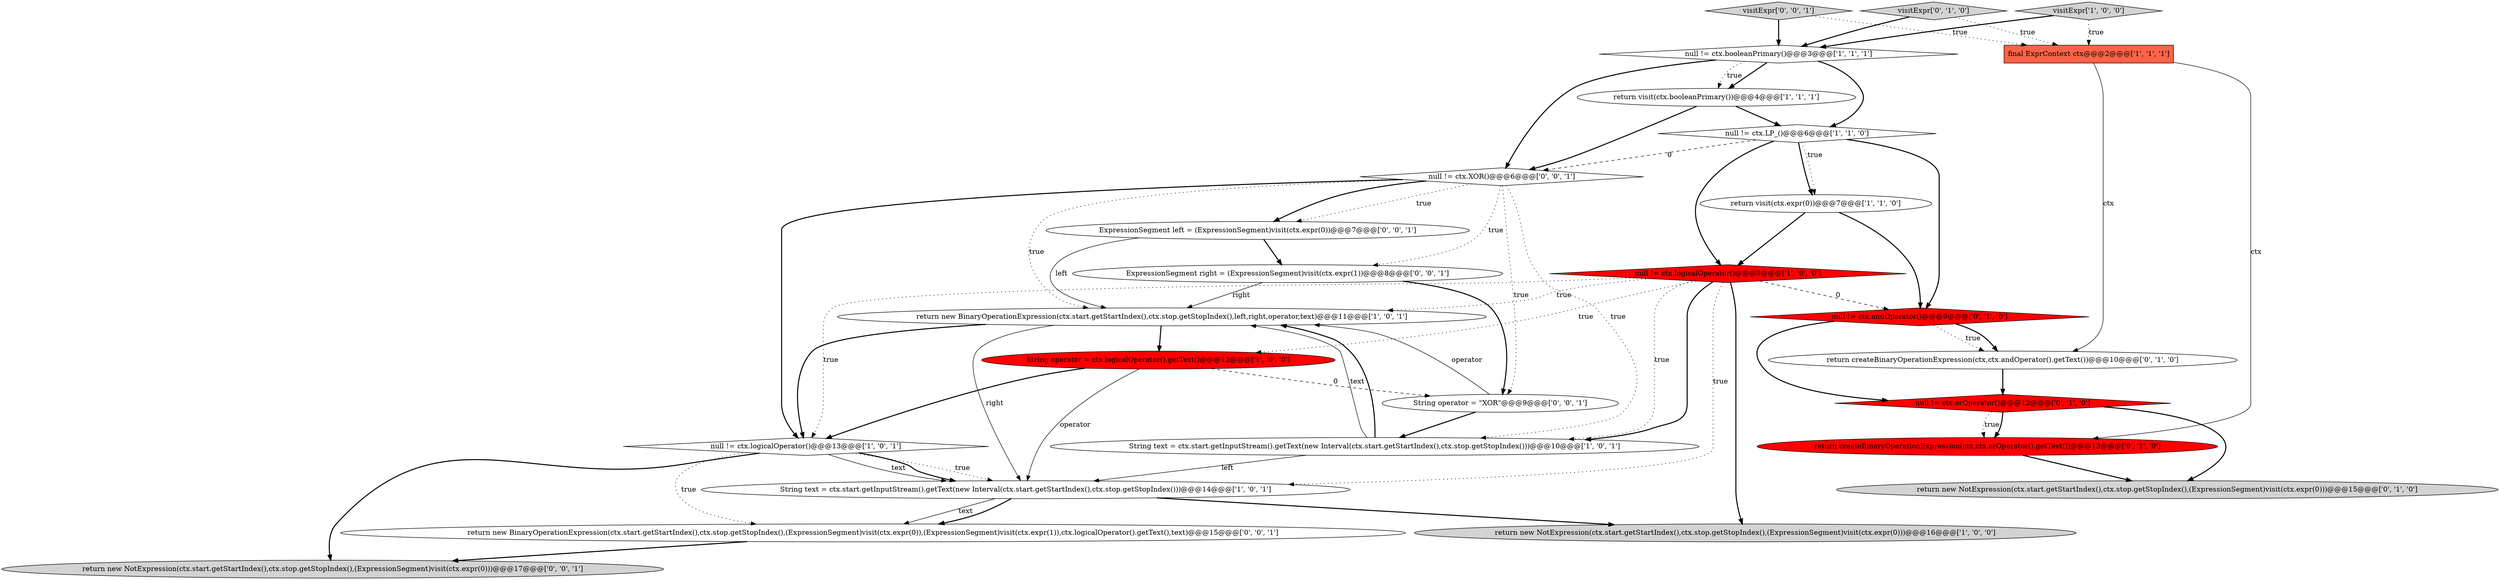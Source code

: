 digraph {
4 [style = filled, label = "null != ctx.logicalOperator()@@@9@@@['1', '0', '0']", fillcolor = red, shape = diamond image = "AAA1AAABBB1BBB"];
12 [style = filled, label = "final ExprContext ctx@@@2@@@['1', '1', '1']", fillcolor = tomato, shape = box image = "AAA0AAABBB1BBB"];
21 [style = filled, label = "null != ctx.XOR()@@@6@@@['0', '0', '1']", fillcolor = white, shape = diamond image = "AAA0AAABBB3BBB"];
16 [style = filled, label = "return new NotExpression(ctx.start.getStartIndex(),ctx.stop.getStopIndex(),(ExpressionSegment)visit(ctx.expr(0)))@@@15@@@['0', '1', '0']", fillcolor = lightgray, shape = ellipse image = "AAA0AAABBB2BBB"];
19 [style = filled, label = "ExpressionSegment right = (ExpressionSegment)visit(ctx.expr(1))@@@8@@@['0', '0', '1']", fillcolor = white, shape = ellipse image = "AAA0AAABBB3BBB"];
25 [style = filled, label = "return new BinaryOperationExpression(ctx.start.getStartIndex(),ctx.stop.getStopIndex(),(ExpressionSegment)visit(ctx.expr(0)),(ExpressionSegment)visit(ctx.expr(1)),ctx.logicalOperator().getText(),text)@@@15@@@['0', '0', '1']", fillcolor = white, shape = ellipse image = "AAA0AAABBB3BBB"];
18 [style = filled, label = "return createBinaryOperationExpression(ctx,ctx.orOperator().getText())@@@13@@@['0', '1', '0']", fillcolor = red, shape = ellipse image = "AAA1AAABBB2BBB"];
0 [style = filled, label = "return visit(ctx.booleanPrimary())@@@4@@@['1', '1', '1']", fillcolor = white, shape = ellipse image = "AAA0AAABBB1BBB"];
23 [style = filled, label = "return new NotExpression(ctx.start.getStartIndex(),ctx.stop.getStopIndex(),(ExpressionSegment)visit(ctx.expr(0)))@@@17@@@['0', '0', '1']", fillcolor = lightgray, shape = ellipse image = "AAA0AAABBB3BBB"];
14 [style = filled, label = "null != ctx.andOperator()@@@9@@@['0', '1', '0']", fillcolor = red, shape = diamond image = "AAA1AAABBB2BBB"];
8 [style = filled, label = "return visit(ctx.expr(0))@@@7@@@['1', '1', '0']", fillcolor = white, shape = ellipse image = "AAA0AAABBB1BBB"];
15 [style = filled, label = "visitExpr['0', '1', '0']", fillcolor = lightgray, shape = diamond image = "AAA0AAABBB2BBB"];
2 [style = filled, label = "visitExpr['1', '0', '0']", fillcolor = lightgray, shape = diamond image = "AAA0AAABBB1BBB"];
11 [style = filled, label = "String text = ctx.start.getInputStream().getText(new Interval(ctx.start.getStartIndex(),ctx.stop.getStopIndex()))@@@14@@@['1', '0', '1']", fillcolor = white, shape = ellipse image = "AAA0AAABBB1BBB"];
20 [style = filled, label = "visitExpr['0', '0', '1']", fillcolor = lightgray, shape = diamond image = "AAA0AAABBB3BBB"];
6 [style = filled, label = "null != ctx.booleanPrimary()@@@3@@@['1', '1', '1']", fillcolor = white, shape = diamond image = "AAA0AAABBB1BBB"];
3 [style = filled, label = "null != ctx.LP_()@@@6@@@['1', '1', '0']", fillcolor = white, shape = diamond image = "AAA0AAABBB1BBB"];
5 [style = filled, label = "return new BinaryOperationExpression(ctx.start.getStartIndex(),ctx.stop.getStopIndex(),left,right,operator,text)@@@11@@@['1', '0', '1']", fillcolor = white, shape = ellipse image = "AAA0AAABBB1BBB"];
1 [style = filled, label = "null != ctx.logicalOperator()@@@13@@@['1', '0', '1']", fillcolor = white, shape = diamond image = "AAA0AAABBB1BBB"];
24 [style = filled, label = "String operator = \"XOR\"@@@9@@@['0', '0', '1']", fillcolor = white, shape = ellipse image = "AAA0AAABBB3BBB"];
9 [style = filled, label = "return new NotExpression(ctx.start.getStartIndex(),ctx.stop.getStopIndex(),(ExpressionSegment)visit(ctx.expr(0)))@@@16@@@['1', '0', '0']", fillcolor = lightgray, shape = ellipse image = "AAA0AAABBB1BBB"];
17 [style = filled, label = "null != ctx.orOperator()@@@12@@@['0', '1', '0']", fillcolor = red, shape = diamond image = "AAA1AAABBB2BBB"];
22 [style = filled, label = "ExpressionSegment left = (ExpressionSegment)visit(ctx.expr(0))@@@7@@@['0', '0', '1']", fillcolor = white, shape = ellipse image = "AAA0AAABBB3BBB"];
7 [style = filled, label = "String text = ctx.start.getInputStream().getText(new Interval(ctx.start.getStartIndex(),ctx.stop.getStopIndex()))@@@10@@@['1', '0', '1']", fillcolor = white, shape = ellipse image = "AAA0AAABBB1BBB"];
10 [style = filled, label = "String operator = ctx.logicalOperator().getText()@@@12@@@['1', '0', '0']", fillcolor = red, shape = ellipse image = "AAA1AAABBB1BBB"];
13 [style = filled, label = "return createBinaryOperationExpression(ctx,ctx.andOperator().getText())@@@10@@@['0', '1', '0']", fillcolor = white, shape = ellipse image = "AAA0AAABBB2BBB"];
10->11 [style = solid, label="operator"];
0->3 [style = bold, label=""];
4->9 [style = bold, label=""];
4->5 [style = dotted, label="true"];
6->3 [style = bold, label=""];
5->10 [style = bold, label=""];
1->25 [style = dotted, label="true"];
11->25 [style = solid, label="text"];
12->18 [style = solid, label="ctx"];
17->18 [style = dotted, label="true"];
22->19 [style = bold, label=""];
4->1 [style = dotted, label="true"];
3->21 [style = dashed, label="0"];
4->10 [style = dotted, label="true"];
2->6 [style = bold, label=""];
25->23 [style = bold, label=""];
6->21 [style = bold, label=""];
12->13 [style = solid, label="ctx"];
1->11 [style = dotted, label="true"];
3->14 [style = bold, label=""];
4->11 [style = dotted, label="true"];
4->7 [style = dotted, label="true"];
8->14 [style = bold, label=""];
1->11 [style = solid, label="text"];
21->22 [style = dotted, label="true"];
14->17 [style = bold, label=""];
15->6 [style = bold, label=""];
6->0 [style = bold, label=""];
0->21 [style = bold, label=""];
7->11 [style = solid, label="left"];
20->6 [style = bold, label=""];
11->9 [style = bold, label=""];
22->5 [style = solid, label="left"];
3->4 [style = bold, label=""];
7->5 [style = solid, label="text"];
14->13 [style = dotted, label="true"];
4->7 [style = bold, label=""];
1->23 [style = bold, label=""];
1->11 [style = bold, label=""];
19->24 [style = bold, label=""];
5->1 [style = bold, label=""];
13->17 [style = bold, label=""];
7->5 [style = bold, label=""];
21->24 [style = dotted, label="true"];
21->22 [style = bold, label=""];
19->5 [style = solid, label="right"];
3->8 [style = bold, label=""];
21->19 [style = dotted, label="true"];
21->7 [style = dotted, label="true"];
21->1 [style = bold, label=""];
2->12 [style = dotted, label="true"];
15->12 [style = dotted, label="true"];
4->14 [style = dashed, label="0"];
20->12 [style = dotted, label="true"];
6->0 [style = dotted, label="true"];
8->4 [style = bold, label=""];
14->13 [style = bold, label=""];
5->11 [style = solid, label="right"];
3->8 [style = dotted, label="true"];
10->1 [style = bold, label=""];
24->7 [style = bold, label=""];
10->24 [style = dashed, label="0"];
17->18 [style = bold, label=""];
17->16 [style = bold, label=""];
11->25 [style = bold, label=""];
24->5 [style = solid, label="operator"];
21->5 [style = dotted, label="true"];
18->16 [style = bold, label=""];
}

